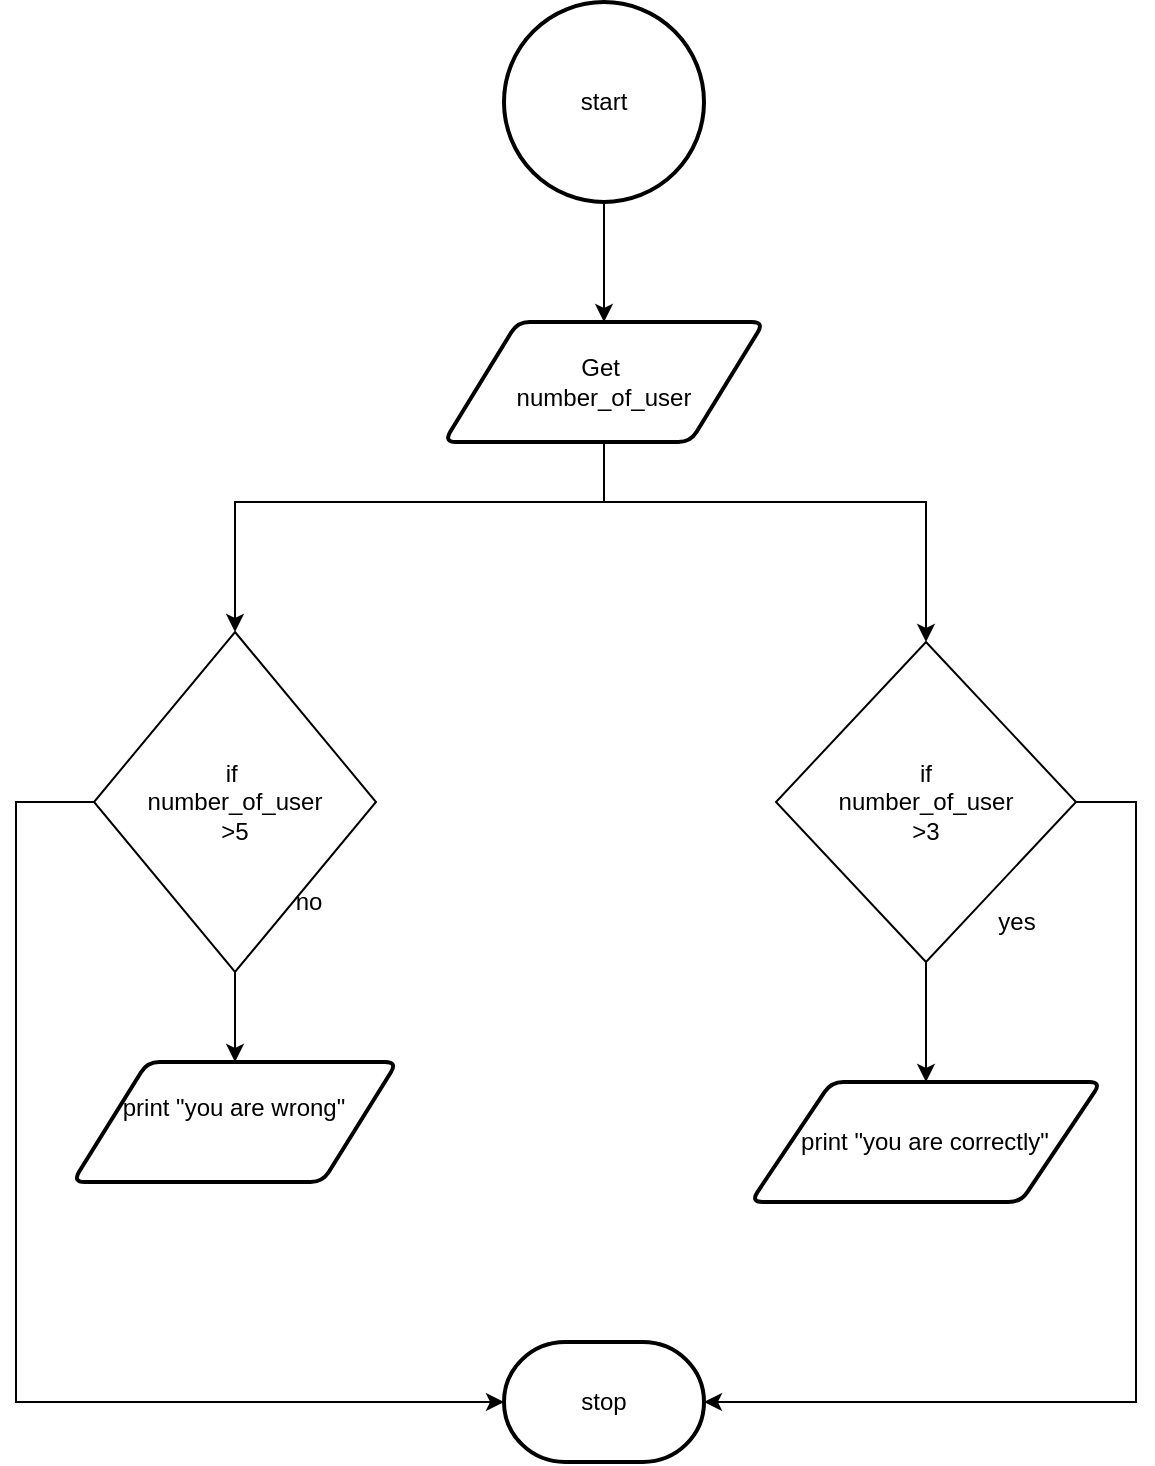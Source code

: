 <mxfile>
    <diagram id="skm5TwwbpLFJEMr0vdjV" name="Page-1">
        <mxGraphModel dx="1074" dy="631" grid="1" gridSize="10" guides="1" tooltips="1" connect="1" arrows="1" fold="1" page="1" pageScale="1" pageWidth="827" pageHeight="1169" math="0" shadow="0">
            <root>
                <mxCell id="0"/>
                <mxCell id="1" parent="0"/>
                <mxCell id="10" style="edgeStyle=none;html=1;entryX=0.5;entryY=0;entryDx=0;entryDy=0;" edge="1" parent="1" source="2" target="3">
                    <mxGeometry relative="1" as="geometry"/>
                </mxCell>
                <mxCell id="2" value="start" style="strokeWidth=2;html=1;shape=mxgraph.flowchart.start_2;whiteSpace=wrap;" vertex="1" parent="1">
                    <mxGeometry x="364" y="40" width="100" height="100" as="geometry"/>
                </mxCell>
                <mxCell id="11" style="edgeStyle=orthogonalEdgeStyle;html=1;entryX=0.5;entryY=0;entryDx=0;entryDy=0;rounded=0;" edge="1" parent="1" source="3" target="4">
                    <mxGeometry relative="1" as="geometry">
                        <Array as="points">
                            <mxPoint x="414" y="290"/>
                            <mxPoint x="230" y="290"/>
                        </Array>
                    </mxGeometry>
                </mxCell>
                <mxCell id="12" style="edgeStyle=orthogonalEdgeStyle;rounded=0;html=1;entryX=0.5;entryY=0;entryDx=0;entryDy=0;" edge="1" parent="1" source="3" target="7">
                    <mxGeometry relative="1" as="geometry">
                        <Array as="points">
                            <mxPoint x="414" y="290"/>
                            <mxPoint x="575" y="290"/>
                        </Array>
                    </mxGeometry>
                </mxCell>
                <mxCell id="3" value="Get&amp;nbsp;&lt;br&gt;number_of_user&lt;br&gt;" style="shape=parallelogram;html=1;strokeWidth=2;perimeter=parallelogramPerimeter;whiteSpace=wrap;rounded=1;arcSize=12;size=0.23;" vertex="1" parent="1">
                    <mxGeometry x="334" y="200" width="160" height="60" as="geometry"/>
                </mxCell>
                <mxCell id="16" style="edgeStyle=orthogonalEdgeStyle;rounded=0;html=1;entryX=0.5;entryY=0;entryDx=0;entryDy=0;" edge="1" parent="1" source="4" target="6">
                    <mxGeometry relative="1" as="geometry"/>
                </mxCell>
                <mxCell id="18" style="edgeStyle=orthogonalEdgeStyle;rounded=0;html=1;entryX=0;entryY=0.5;entryDx=0;entryDy=0;entryPerimeter=0;" edge="1" parent="1" source="4" target="14">
                    <mxGeometry relative="1" as="geometry">
                        <Array as="points">
                            <mxPoint x="120" y="440"/>
                            <mxPoint x="120" y="740"/>
                        </Array>
                    </mxGeometry>
                </mxCell>
                <mxCell id="4" value="if&amp;nbsp;&lt;br&gt;number_of_user&lt;br&gt;&amp;gt;5" style="rhombus;whiteSpace=wrap;html=1;" vertex="1" parent="1">
                    <mxGeometry x="159" y="355" width="141" height="170" as="geometry"/>
                </mxCell>
                <mxCell id="5" value="no" style="text;html=1;align=center;verticalAlign=middle;resizable=0;points=[];autosize=1;strokeColor=none;fillColor=none;" vertex="1" parent="1">
                    <mxGeometry x="251" y="480" width="30" height="20" as="geometry"/>
                </mxCell>
                <mxCell id="6" value="print &quot;you are wrong&quot;&lt;br&gt;&amp;nbsp;" style="shape=parallelogram;html=1;strokeWidth=2;perimeter=parallelogramPerimeter;whiteSpace=wrap;rounded=1;arcSize=12;size=0.23;" vertex="1" parent="1">
                    <mxGeometry x="148.38" y="570" width="162.25" height="60" as="geometry"/>
                </mxCell>
                <mxCell id="15" style="edgeStyle=orthogonalEdgeStyle;rounded=0;html=1;entryX=0.5;entryY=0;entryDx=0;entryDy=0;" edge="1" parent="1" source="7" target="8">
                    <mxGeometry relative="1" as="geometry"/>
                </mxCell>
                <mxCell id="17" style="edgeStyle=orthogonalEdgeStyle;rounded=0;html=1;entryX=1;entryY=0.5;entryDx=0;entryDy=0;entryPerimeter=0;" edge="1" parent="1" source="7" target="14">
                    <mxGeometry relative="1" as="geometry">
                        <Array as="points">
                            <mxPoint x="680" y="440"/>
                            <mxPoint x="680" y="740"/>
                        </Array>
                    </mxGeometry>
                </mxCell>
                <mxCell id="7" value="if&lt;br&gt;number_of_user&lt;br&gt;&amp;gt;3" style="rhombus;whiteSpace=wrap;html=1;" vertex="1" parent="1">
                    <mxGeometry x="500" y="360" width="150" height="160" as="geometry"/>
                </mxCell>
                <mxCell id="8" value="print &quot;you are correctly&quot;" style="shape=parallelogram;html=1;strokeWidth=2;perimeter=parallelogramPerimeter;whiteSpace=wrap;rounded=1;arcSize=12;size=0.23;" vertex="1" parent="1">
                    <mxGeometry x="487.38" y="580" width="175.25" height="60" as="geometry"/>
                </mxCell>
                <mxCell id="9" value="yes" style="text;html=1;align=center;verticalAlign=middle;resizable=0;points=[];autosize=1;strokeColor=none;fillColor=none;" vertex="1" parent="1">
                    <mxGeometry x="604.5" y="490" width="30" height="20" as="geometry"/>
                </mxCell>
                <mxCell id="14" value="stop" style="strokeWidth=2;html=1;shape=mxgraph.flowchart.terminator;whiteSpace=wrap;" vertex="1" parent="1">
                    <mxGeometry x="364" y="710" width="100" height="60" as="geometry"/>
                </mxCell>
            </root>
        </mxGraphModel>
    </diagram>
</mxfile>